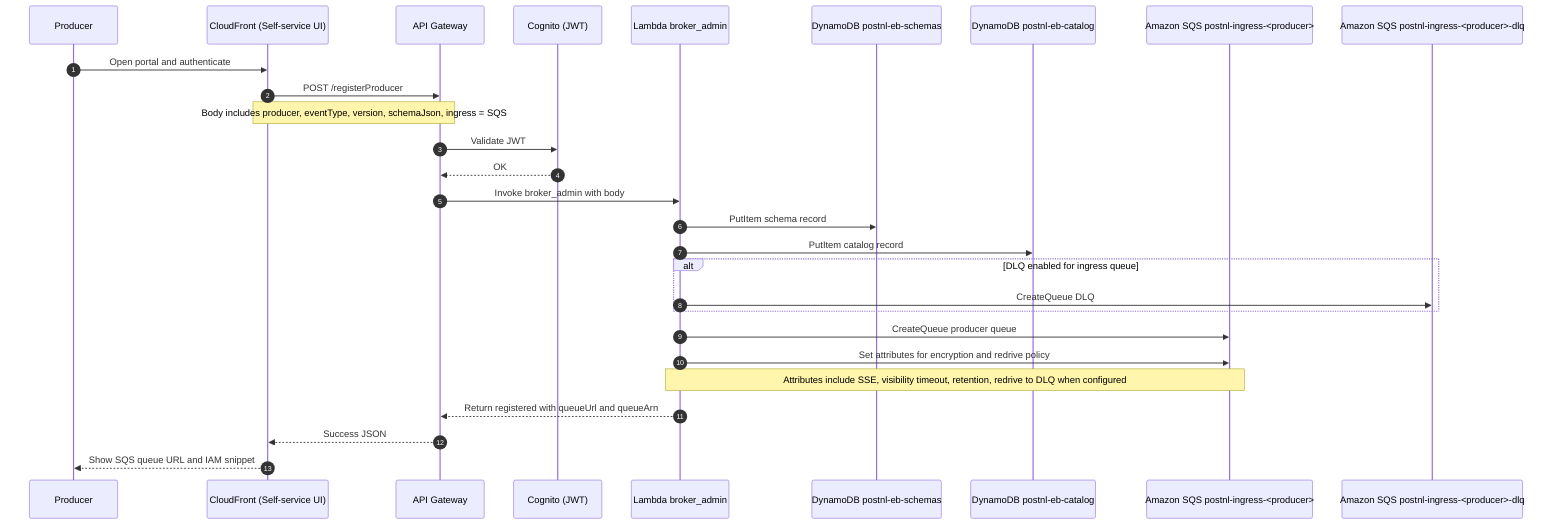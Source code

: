 sequenceDiagram
  autonumber
  participant Prod as Producer
  participant CF as CloudFront (Self-service UI)
  participant APIGW as API Gateway
  participant Auth as Cognito (JWT)
  participant BA as Lambda broker_admin
  participant DS as DynamoDB postnl-eb-schemas
  participant DC as DynamoDB postnl-eb-catalog
  participant SQS as Amazon SQS postnl-ingress-<producer>
  participant DLQ as Amazon SQS postnl-ingress-<producer>-dlq

  Prod->>CF: Open portal and authenticate
  CF->>APIGW: POST /registerProducer
  Note over CF,APIGW: Body includes producer, eventType, version, schemaJson, ingress = SQS
  APIGW->>Auth: Validate JWT
  Auth-->>APIGW: OK
  APIGW->>BA: Invoke broker_admin with body

  BA->>DS: PutItem schema record
  BA->>DC: PutItem catalog record

  alt DLQ enabled for ingress queue
    BA->>DLQ: CreateQueue DLQ
  end

  BA->>SQS: CreateQueue producer queue
  BA->>SQS: Set attributes for encryption and redrive policy
  Note over BA,SQS: Attributes include SSE, visibility timeout, retention, redrive to DLQ when configured

  BA-->>APIGW: Return registered with queueUrl and queueArn
  APIGW-->>CF: Success JSON
  CF-->>Prod: Show SQS queue URL and IAM snippet